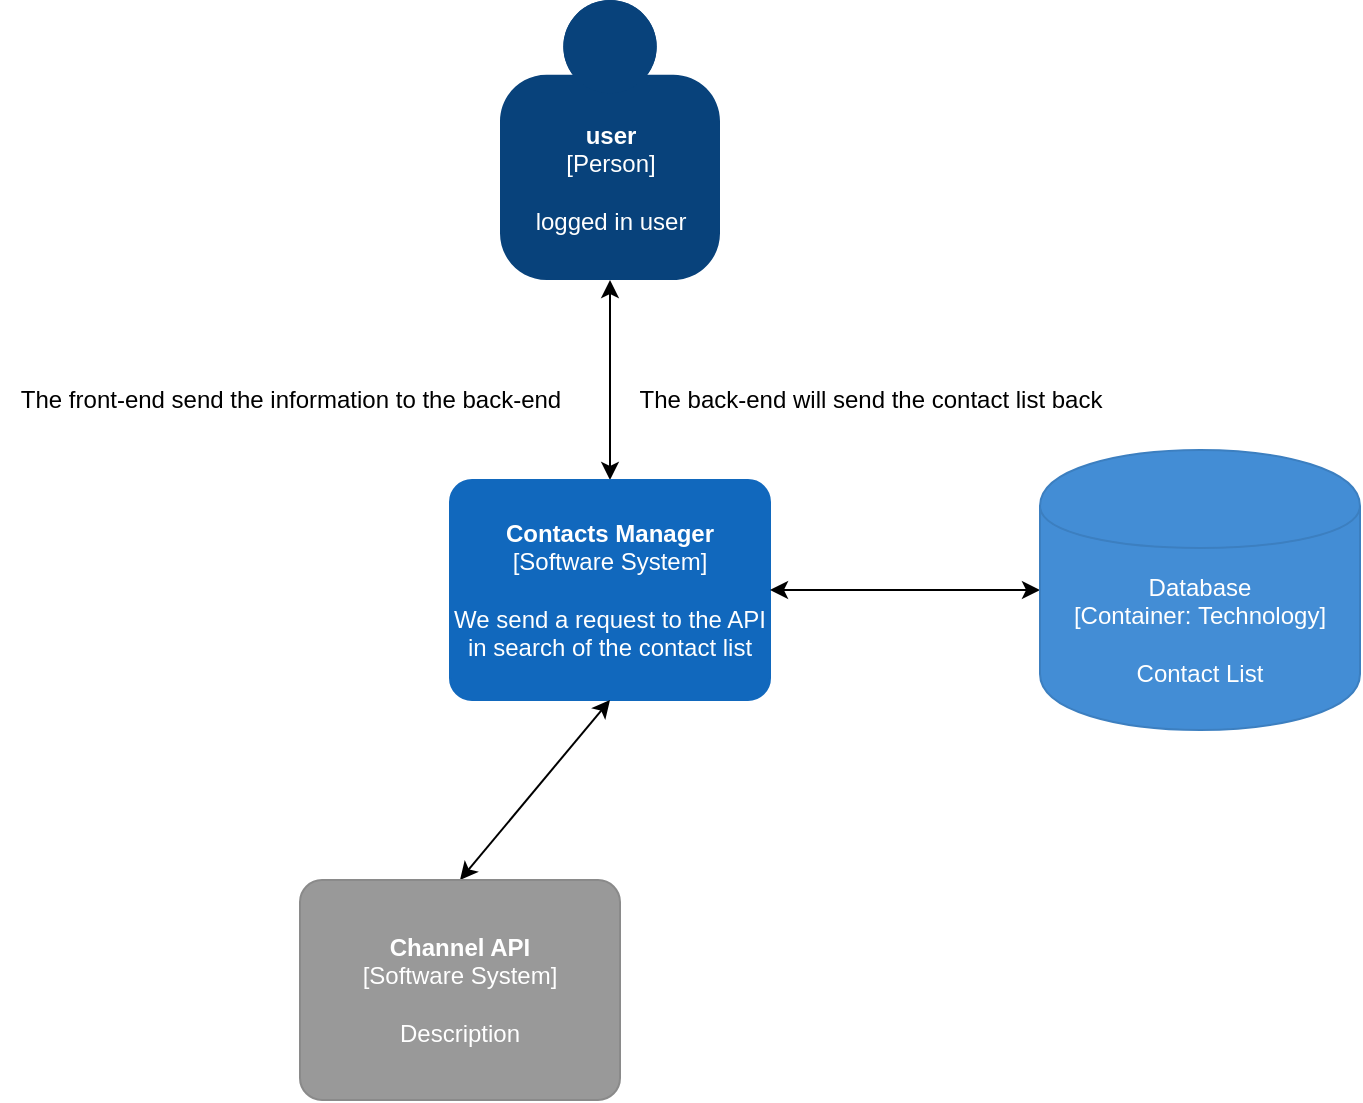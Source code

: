 <mxfile version="14.4.9" type="github" pages="3">
  <diagram id="BGwZbRaYp8CcoHQ7zAZs" name="Context-Diagram">
    <mxGraphModel dx="1038" dy="580" grid="1" gridSize="10" guides="1" tooltips="1" connect="1" arrows="1" fold="1" page="1" pageScale="1" pageWidth="827" pageHeight="1169" math="0" shadow="0">
      <root>
        <mxCell id="0" />
        <mxCell id="1" parent="0" />
        <mxCell id="8hMzgieqzL7e4zClR7Lj-1" value="" style="endArrow=classic;startArrow=classic;html=1;exitX=0.5;exitY=0;exitDx=0;exitDy=0;exitPerimeter=0;entryX=0.5;entryY=1;entryDx=0;entryDy=0;entryPerimeter=0;" parent="1" source="8hMzgieqzL7e4zClR7Lj-4" target="8hMzgieqzL7e4zClR7Lj-5" edge="1">
          <mxGeometry width="50" height="50" relative="1" as="geometry">
            <mxPoint x="395" y="280.0" as="sourcePoint" />
            <mxPoint x="395" y="200" as="targetPoint" />
          </mxGeometry>
        </mxCell>
        <mxCell id="8hMzgieqzL7e4zClR7Lj-2" value="The front-end send the information to the back-end" style="text;html=1;align=center;verticalAlign=middle;resizable=0;points=[];autosize=1;" parent="1" vertex="1">
          <mxGeometry x="90" y="230" width="290" height="20" as="geometry" />
        </mxCell>
        <mxCell id="8hMzgieqzL7e4zClR7Lj-3" value="The back-end will send the contact list back" style="text;html=1;align=center;verticalAlign=middle;resizable=0;points=[];autosize=1;" parent="1" vertex="1">
          <mxGeometry x="400" y="230" width="250" height="20" as="geometry" />
        </mxCell>
        <object placeholders="1" c4Name="Contacts Manager" c4Type="Software System" c4Description="We send a request to the API in search of the contact list" label="&lt;b&gt;%c4Name%&lt;/b&gt;&lt;div&gt;[%c4Type%]&lt;/div&gt;&lt;br&gt;&lt;div&gt;%c4Description%&lt;/div&gt;" id="8hMzgieqzL7e4zClR7Lj-4">
          <mxCell style="rounded=1;whiteSpace=wrap;html=1;labelBackgroundColor=none;fillColor=#1168BD;fontColor=#ffffff;align=center;arcSize=10;strokeColor=#1168BD;metaEdit=1;metaData={&quot;c4Type&quot;:{&quot;editable&quot;:false}};points=[[0.25,0,0],[0.5,0,0],[0.75,0,0],[1,0.25,0],[1,0.5,0],[1,0.75,0],[0.75,1,0],[0.5,1,0],[0.25,1,0],[0,0.75,0],[0,0.5,0],[0,0.25,0]];" parent="1" vertex="1">
            <mxGeometry x="315" y="280" width="160" height="110.0" as="geometry" />
          </mxCell>
        </object>
        <object placeholders="1" c4Name="user" c4Type="Person" c4Description="logged in user" label="&lt;b&gt;%c4Name%&lt;/b&gt;&lt;div&gt;[%c4Type%]&lt;/div&gt;&lt;br&gt;&lt;div&gt;%c4Description%&lt;/div&gt;" id="8hMzgieqzL7e4zClR7Lj-5">
          <mxCell style="html=1;dashed=0;whitespace=wrap;fillColor=#08427b;strokeColor=none;fontColor=#ffffff;shape=mxgraph.c4.person;align=center;metaEdit=1;points=[[0.5,0,0],[1,0.5,0],[1,0.75,0],[0.75,1,0],[0.5,1,0],[0.25,1,0],[0,0.75,0],[0,0.5,0]];metaData={&quot;c4Type&quot;:{&quot;editable&quot;:false}};" parent="1" vertex="1">
            <mxGeometry x="340" y="40" width="110.0" height="140" as="geometry" />
          </mxCell>
        </object>
        <mxCell id="8hMzgieqzL7e4zClR7Lj-6" value="" style="endArrow=classic;startArrow=classic;html=1;exitX=1;exitY=0.5;exitDx=0;exitDy=0;exitPerimeter=0;entryX=0;entryY=0.5;entryDx=0;entryDy=0;entryPerimeter=0;" parent="1" source="8hMzgieqzL7e4zClR7Lj-4" target="8hMzgieqzL7e4zClR7Lj-7" edge="1">
          <mxGeometry width="50" height="50" relative="1" as="geometry">
            <mxPoint x="430" y="400" as="sourcePoint" />
            <mxPoint x="630" y="335" as="targetPoint" />
          </mxGeometry>
        </mxCell>
        <object placeholders="1" c4Type="Database" c4Technology="Technology" c4Description="Contact List" label="%c4Type%&lt;div&gt;[Container:&amp;nbsp;%c4Technology%]&lt;/div&gt;&lt;br&gt;&lt;div&gt;%c4Description%&lt;/div&gt;" id="8hMzgieqzL7e4zClR7Lj-7">
          <mxCell style="shape=cylinder;whiteSpace=wrap;html=1;boundedLbl=1;rounded=0;labelBackgroundColor=none;fillColor=#438DD5;fontSize=12;fontColor=#ffffff;align=center;strokeColor=#3C7FC0;metaEdit=1;points=[[0.5,0,0],[1,0.25,0],[1,0.5,0],[1,0.75,0],[0.5,1,0],[0,0.75,0],[0,0.5,0],[0,0.25,0]];metaData={&quot;c4Type&quot;:{&quot;editable&quot;:false}};" parent="1" vertex="1">
            <mxGeometry x="610" y="265" width="160" height="140" as="geometry" />
          </mxCell>
        </object>
        <mxCell id="8hMzgieqzL7e4zClR7Lj-9" value="" style="endArrow=classic;startArrow=classic;html=1;entryX=0.5;entryY=1;entryDx=0;entryDy=0;entryPerimeter=0;exitX=0.5;exitY=0;exitDx=0;exitDy=0;exitPerimeter=0;" parent="1" source="IWc_REDzgIL8ZIjlyVre-1" target="8hMzgieqzL7e4zClR7Lj-4" edge="1">
          <mxGeometry width="50" height="50" relative="1" as="geometry">
            <mxPoint x="400" y="460" as="sourcePoint" />
            <mxPoint x="450" y="410" as="targetPoint" />
          </mxGeometry>
        </mxCell>
        <object placeholders="1" c4Name="Channel API" c4Type="Software System" c4Description="Description" label="&lt;b&gt;%c4Name%&lt;/b&gt;&lt;div&gt;[%c4Type%]&lt;/div&gt;&lt;br&gt;&lt;div&gt;%c4Description%&lt;/div&gt;" id="IWc_REDzgIL8ZIjlyVre-1">
          <mxCell style="rounded=1;whiteSpace=wrap;html=1;labelBackgroundColor=none;fillColor=#999999;fontColor=#ffffff;align=center;arcSize=10;strokeColor=#8A8A8A;metaEdit=1;metaData={&quot;c4Type&quot;:{&quot;editable&quot;:false}};points=[[0.25,0,0],[0.5,0,0],[0.75,0,0],[1,0.25,0],[1,0.5,0],[1,0.75,0],[0.75,1,0],[0.5,1,0],[0.25,1,0],[0,0.75,0],[0,0.5,0],[0,0.25,0]];" vertex="1" parent="1">
            <mxGeometry x="240" y="480" width="160" height="110.0" as="geometry" />
          </mxCell>
        </object>
      </root>
    </mxGraphModel>
  </diagram>
  <diagram id="qyFDxf01pw8PAFPkZi5j" name="Container-Diagram">
    <mxGraphModel dx="1422" dy="794" grid="1" gridSize="10" guides="1" tooltips="1" connect="1" arrows="1" fold="1" page="1" pageScale="1" pageWidth="827" pageHeight="1169" math="0" shadow="0">
      <root>
        <mxCell id="cad0vDTCwgcv86uLsCEM-0" />
        <mxCell id="cad0vDTCwgcv86uLsCEM-1" parent="cad0vDTCwgcv86uLsCEM-0" />
        <object placeholders="1" c4Name="Contact Manager" c4Type="ExecutionEnvironment" c4Application="applicationAndVersion" label="&lt;div style=&quot;text-align: left&quot;&gt;%c4Name%&lt;/div&gt;&lt;div style=&quot;text-align: left&quot;&gt;[%c4Application%]&lt;/div&gt;" id="Kjb24ZjgUJuCQIdmA_DS-0">
          <mxCell style="rounded=1;whiteSpace=wrap;html=1;labelBackgroundColor=none;fillColor=#ffffff;fontColor=#000000;align=left;arcSize=5;strokeColor=#000000;verticalAlign=bottom;metaEdit=1;metaData={&quot;c4Type&quot;:{&quot;editable&quot;:false}};points=[[0.25,0,0],[0.5,0,0],[0.75,0,0],[1,0.25,0],[1,0.5,0],[1,0.75,0],[0.75,1,0],[0.5,1,0],[0.25,1,0],[0,0.75,0],[0,0.5,0],[0,0.25,0]];" vertex="1" parent="cad0vDTCwgcv86uLsCEM-1">
            <mxGeometry x="160" y="260" width="330" height="190" as="geometry" />
          </mxCell>
        </object>
        <object placeholders="1" c4Name="user" c4Type="Person" c4Description="logged in user" label="&lt;b&gt;%c4Name%&lt;/b&gt;&lt;div&gt;[%c4Type%]&lt;/div&gt;&lt;br&gt;&lt;div&gt;%c4Description%&lt;/div&gt;" id="Kjb24ZjgUJuCQIdmA_DS-1">
          <mxCell style="html=1;dashed=0;whitespace=wrap;fillColor=#08427b;strokeColor=none;fontColor=#ffffff;shape=mxgraph.c4.person;align=center;metaEdit=1;points=[[0.5,0,0],[1,0.5,0],[1,0.75,0],[0.75,1,0],[0.5,1,0],[0.25,1,0],[0,0.75,0],[0,0.5,0]];metaData={&quot;c4Type&quot;:{&quot;editable&quot;:false}};" vertex="1" parent="cad0vDTCwgcv86uLsCEM-1">
            <mxGeometry x="340" y="60" width="110.0" height="140" as="geometry" />
          </mxCell>
        </object>
        <mxCell id="Kjb24ZjgUJuCQIdmA_DS-2" value="" style="endArrow=classic;startArrow=classic;html=1;entryX=0.5;entryY=1;entryDx=0;entryDy=0;entryPerimeter=0;" edge="1" parent="cad0vDTCwgcv86uLsCEM-1" target="Kjb24ZjgUJuCQIdmA_DS-1">
          <mxGeometry width="50" height="50" relative="1" as="geometry">
            <mxPoint x="395" y="260" as="sourcePoint" />
            <mxPoint x="439" y="210" as="targetPoint" />
          </mxGeometry>
        </mxCell>
        <object placeholders="1" c4Name="Contacts Loader" c4Type="Software System" c4Description="Loads every contact for a specific user" label="&lt;b&gt;%c4Name%&lt;/b&gt;&lt;div&gt;[%c4Type%]&lt;/div&gt;&lt;br&gt;&lt;div&gt;%c4Description%&lt;/div&gt;" id="Kjb24ZjgUJuCQIdmA_DS-3">
          <mxCell style="rounded=1;whiteSpace=wrap;html=1;labelBackgroundColor=none;fillColor=#1168BD;fontColor=#ffffff;align=center;arcSize=10;strokeColor=#1168BD;metaEdit=1;metaData={&quot;c4Type&quot;:{&quot;editable&quot;:false}};points=[[0.25,0,0],[0.5,0,0],[0.75,0,0],[1,0.25,0],[1,0.5,0],[1,0.75,0],[0.75,1,0],[0.5,1,0],[0.25,1,0],[0,0.75,0],[0,0.5,0],[0,0.25,0]];" vertex="1" parent="cad0vDTCwgcv86uLsCEM-1">
            <mxGeometry x="340" y="270" width="140" height="140" as="geometry" />
          </mxCell>
        </object>
        <object placeholders="1" c4Name="Contact Selector" c4Type="Software System" c4Description="Selects a contact from user contact list" label="&lt;b&gt;%c4Name%&lt;/b&gt;&lt;div&gt;[%c4Type%]&lt;/div&gt;&lt;br&gt;&lt;div&gt;%c4Description%&lt;/div&gt;" id="Kjb24ZjgUJuCQIdmA_DS-4">
          <mxCell style="rounded=1;whiteSpace=wrap;html=1;labelBackgroundColor=none;fillColor=#1168BD;fontColor=#ffffff;align=center;arcSize=10;strokeColor=#1168BD;metaEdit=1;metaData={&quot;c4Type&quot;:{&quot;editable&quot;:false}};points=[[0.25,0,0],[0.5,0,0],[0.75,0,0],[1,0.25,0],[1,0.5,0],[1,0.75,0],[0.75,1,0],[0.5,1,0],[0.25,1,0],[0,0.75,0],[0,0.5,0],[0,0.25,0]];" vertex="1" parent="cad0vDTCwgcv86uLsCEM-1">
            <mxGeometry x="170" y="270" width="150" height="140" as="geometry" />
          </mxCell>
        </object>
        <mxCell id="Kjb24ZjgUJuCQIdmA_DS-5" value="The front-end send the information to the back-end" style="text;html=1;align=center;verticalAlign=middle;resizable=0;points=[];autosize=1;" vertex="1" parent="cad0vDTCwgcv86uLsCEM-1">
          <mxGeometry x="100" y="220" width="290" height="20" as="geometry" />
        </mxCell>
        <mxCell id="Kjb24ZjgUJuCQIdmA_DS-6" value="The back-end will send the contact list back" style="text;html=1;align=center;verticalAlign=middle;resizable=0;points=[];autosize=1;" vertex="1" parent="cad0vDTCwgcv86uLsCEM-1">
          <mxGeometry x="410" y="220" width="250" height="20" as="geometry" />
        </mxCell>
        <mxCell id="Kjb24ZjgUJuCQIdmA_DS-7" value="" style="endArrow=classic;startArrow=classic;html=1;exitX=1;exitY=0.5;exitDx=0;exitDy=0;exitPerimeter=0;entryX=0;entryY=0.5;entryDx=0;entryDy=0;entryPerimeter=0;" edge="1" parent="cad0vDTCwgcv86uLsCEM-1" source="Kjb24ZjgUJuCQIdmA_DS-3" target="Kjb24ZjgUJuCQIdmA_DS-8">
          <mxGeometry width="50" height="50" relative="1" as="geometry">
            <mxPoint x="510" y="340.0" as="sourcePoint" />
            <mxPoint x="665" y="340" as="targetPoint" />
          </mxGeometry>
        </mxCell>
        <object placeholders="1" c4Type="Database" c4Technology="Technology" c4Description="Contact List" label="%c4Type%&lt;div&gt;[Container:&amp;nbsp;%c4Technology%]&lt;/div&gt;&lt;br&gt;&lt;div&gt;%c4Description%&lt;/div&gt;" id="Kjb24ZjgUJuCQIdmA_DS-8">
          <mxCell style="shape=cylinder;whiteSpace=wrap;html=1;boundedLbl=1;rounded=0;labelBackgroundColor=none;fillColor=#438DD5;fontSize=12;fontColor=#ffffff;align=center;strokeColor=#3C7FC0;metaEdit=1;points=[[0.5,0,0],[1,0.25,0],[1,0.5,0],[1,0.75,0],[0.5,1,0],[0,0.75,0],[0,0.5,0],[0,0.25,0]];metaData={&quot;c4Type&quot;:{&quot;editable&quot;:false}};" vertex="1" parent="cad0vDTCwgcv86uLsCEM-1">
            <mxGeometry x="650" y="270" width="160" height="140" as="geometry" />
          </mxCell>
        </object>
        <object placeholders="1" c4Name="3rd API" c4Type="Software System" c4Description="The API of existing messenger platforms" label="&lt;b&gt;%c4Name%&lt;/b&gt;&lt;div&gt;[%c4Type%]&lt;/div&gt;&lt;br&gt;&lt;div&gt;%c4Description%&lt;/div&gt;" id="Kjb24ZjgUJuCQIdmA_DS-9">
          <mxCell style="rounded=1;whiteSpace=wrap;html=1;labelBackgroundColor=none;fillColor=#1168BD;fontColor=#ffffff;align=center;arcSize=10;strokeColor=#1168BD;metaEdit=1;metaData={&quot;c4Type&quot;:{&quot;editable&quot;:false}};points=[[0.25,0,0],[0.5,0,0],[0.75,0,0],[1,0.25,0],[1,0.5,0],[1,0.75,0],[0.75,1,0],[0.5,1,0],[0.25,1,0],[0,0.75,0],[0,0.5,0],[0,0.25,0]];" vertex="1" parent="cad0vDTCwgcv86uLsCEM-1">
            <mxGeometry x="165" y="530" width="160" height="100" as="geometry" />
          </mxCell>
        </object>
        <mxCell id="Kjb24ZjgUJuCQIdmA_DS-10" value="" style="endArrow=classic;startArrow=classic;html=1;entryX=0.5;entryY=1;entryDx=0;entryDy=0;entryPerimeter=0;exitX=0.5;exitY=0;exitDx=0;exitDy=0;exitPerimeter=0;" edge="1" parent="cad0vDTCwgcv86uLsCEM-1" source="Kjb24ZjgUJuCQIdmA_DS-9" target="Kjb24ZjgUJuCQIdmA_DS-4">
          <mxGeometry width="50" height="50" relative="1" as="geometry">
            <mxPoint x="250" y="510" as="sourcePoint" />
            <mxPoint x="245" y="440" as="targetPoint" />
          </mxGeometry>
        </mxCell>
      </root>
    </mxGraphModel>
  </diagram>
  <diagram id="pZZpkw7HPGUcfBDN23sU" name="Component-Diagram">
    <mxGraphModel dx="1422" dy="794" grid="1" gridSize="10" guides="1" tooltips="1" connect="1" arrows="1" fold="1" page="1" pageScale="1" pageWidth="827" pageHeight="1169" math="0" shadow="0">
      <root>
        <mxCell id="Lu1Hwj6ybN4QLjdbewPl-0" />
        <mxCell id="Lu1Hwj6ybN4QLjdbewPl-1" parent="Lu1Hwj6ybN4QLjdbewPl-0" />
        <object placeholders="1" c4Name="Contact Manager" c4Type="ExecutionEnvironment" c4Application="applicationAndVersion" label="&lt;div style=&quot;text-align: left&quot;&gt;%c4Name%&lt;/div&gt;&lt;div style=&quot;text-align: left&quot;&gt;[%c4Application%]&lt;/div&gt;" id="p2XI1ZwVT1ZBp_K5k9AN-0">
          <mxCell style="rounded=1;whiteSpace=wrap;html=1;labelBackgroundColor=none;fillColor=#ffffff;fontColor=#000000;align=left;arcSize=5;strokeColor=#000000;verticalAlign=bottom;metaEdit=1;metaData={&quot;c4Type&quot;:{&quot;editable&quot;:false}};points=[[0.25,0,0],[0.5,0,0],[0.75,0,0],[1,0.25,0],[1,0.5,0],[1,0.75,0],[0.75,1,0],[0.5,1,0],[0.25,1,0],[0,0.75,0],[0,0.5,0],[0,0.25,0]];" vertex="1" parent="Lu1Hwj6ybN4QLjdbewPl-1">
            <mxGeometry x="160" y="260" width="650" height="400" as="geometry" />
          </mxCell>
        </object>
        <object placeholders="1" c4Name="user" c4Type="Person" c4Description="logged in user" label="&lt;b&gt;%c4Name%&lt;/b&gt;&lt;div&gt;[%c4Type%]&lt;/div&gt;&lt;br&gt;&lt;div&gt;%c4Description%&lt;/div&gt;" id="p2XI1ZwVT1ZBp_K5k9AN-1">
          <mxCell style="html=1;dashed=0;whitespace=wrap;fillColor=#08427b;strokeColor=none;fontColor=#ffffff;shape=mxgraph.c4.person;align=center;metaEdit=1;points=[[0.5,0,0],[1,0.5,0],[1,0.75,0],[0.75,1,0],[0.5,1,0],[0.25,1,0],[0,0.75,0],[0,0.5,0]];metaData={&quot;c4Type&quot;:{&quot;editable&quot;:false}};" vertex="1" parent="Lu1Hwj6ybN4QLjdbewPl-1">
            <mxGeometry x="340" y="60" width="110.0" height="140" as="geometry" />
          </mxCell>
        </object>
        <mxCell id="p2XI1ZwVT1ZBp_K5k9AN-2" value="" style="endArrow=classic;startArrow=classic;html=1;entryX=0.5;entryY=1;entryDx=0;entryDy=0;entryPerimeter=0;" edge="1" parent="Lu1Hwj6ybN4QLjdbewPl-1" target="p2XI1ZwVT1ZBp_K5k9AN-1">
          <mxGeometry width="50" height="50" relative="1" as="geometry">
            <mxPoint x="395" y="260" as="sourcePoint" />
            <mxPoint x="439" y="210" as="targetPoint" />
          </mxGeometry>
        </mxCell>
        <object placeholders="1" c4Name="Contacts Loader" c4Type="Software System" c4Description="Loads every contact for a specific user" label="&lt;b&gt;%c4Name%&lt;/b&gt;&lt;div&gt;[%c4Type%]&lt;/div&gt;&lt;br&gt;&lt;div&gt;%c4Description%&lt;/div&gt;" id="p2XI1ZwVT1ZBp_K5k9AN-3">
          <mxCell style="rounded=1;whiteSpace=wrap;html=1;labelBackgroundColor=none;fillColor=#1168BD;fontColor=#ffffff;align=center;arcSize=10;strokeColor=#1168BD;metaEdit=1;metaData={&quot;c4Type&quot;:{&quot;editable&quot;:false}};points=[[0.25,0,0],[0.5,0,0],[0.75,0,0],[1,0.25,0],[1,0.5,0],[1,0.75,0],[0.75,1,0],[0.5,1,0],[0.25,1,0],[0,0.75,0],[0,0.5,0],[0,0.25,0]];" vertex="1" parent="Lu1Hwj6ybN4QLjdbewPl-1">
            <mxGeometry x="630" y="270" width="140" height="140" as="geometry" />
          </mxCell>
        </object>
        <object placeholders="1" c4Name="Contact Selector" c4Type="Software System" c4Description="Selects a contact from user contact list" label="&lt;b&gt;%c4Name%&lt;/b&gt;&lt;div&gt;[%c4Type%]&lt;/div&gt;&lt;br&gt;&lt;div&gt;%c4Description%&lt;/div&gt;" id="p2XI1ZwVT1ZBp_K5k9AN-4">
          <mxCell style="rounded=1;whiteSpace=wrap;html=1;labelBackgroundColor=none;fillColor=#1168BD;fontColor=#ffffff;align=center;arcSize=10;strokeColor=#1168BD;metaEdit=1;metaData={&quot;c4Type&quot;:{&quot;editable&quot;:false}};points=[[0.25,0,0],[0.5,0,0],[0.75,0,0],[1,0.25,0],[1,0.5,0],[1,0.75,0],[0.75,1,0],[0.5,1,0],[0.25,1,0],[0,0.75,0],[0,0.5,0],[0,0.25,0]];" vertex="1" parent="Lu1Hwj6ybN4QLjdbewPl-1">
            <mxGeometry x="170" y="270" width="150" height="140" as="geometry" />
          </mxCell>
        </object>
        <mxCell id="p2XI1ZwVT1ZBp_K5k9AN-5" value="The front-end send the information to the back-end" style="text;html=1;align=center;verticalAlign=middle;resizable=0;points=[];autosize=1;" vertex="1" parent="Lu1Hwj6ybN4QLjdbewPl-1">
          <mxGeometry x="100" y="220" width="290" height="20" as="geometry" />
        </mxCell>
        <mxCell id="p2XI1ZwVT1ZBp_K5k9AN-6" value="The back-end will send the contact list back" style="text;html=1;align=center;verticalAlign=middle;resizable=0;points=[];autosize=1;" vertex="1" parent="Lu1Hwj6ybN4QLjdbewPl-1">
          <mxGeometry x="410" y="220" width="250" height="20" as="geometry" />
        </mxCell>
        <mxCell id="p2XI1ZwVT1ZBp_K5k9AN-7" value="" style="endArrow=classic;startArrow=classic;html=1;exitX=1;exitY=0.5;exitDx=0;exitDy=0;exitPerimeter=0;entryX=0;entryY=0.5;entryDx=0;entryDy=0;entryPerimeter=0;" edge="1" parent="Lu1Hwj6ybN4QLjdbewPl-1" source="p2XI1ZwVT1ZBp_K5k9AN-3" target="p2XI1ZwVT1ZBp_K5k9AN-8">
          <mxGeometry width="50" height="50" relative="1" as="geometry">
            <mxPoint x="510" y="340.0" as="sourcePoint" />
            <mxPoint x="665" y="340" as="targetPoint" />
          </mxGeometry>
        </mxCell>
        <object placeholders="1" c4Type="Database" c4Technology="Technology" c4Description="Contact List" label="%c4Type%&lt;div&gt;[Container:&amp;nbsp;%c4Technology%]&lt;/div&gt;&lt;br&gt;&lt;div&gt;%c4Description%&lt;/div&gt;" id="p2XI1ZwVT1ZBp_K5k9AN-8">
          <mxCell style="shape=cylinder;whiteSpace=wrap;html=1;boundedLbl=1;rounded=0;labelBackgroundColor=none;fillColor=#438DD5;fontSize=12;fontColor=#ffffff;align=center;strokeColor=#3C7FC0;metaEdit=1;points=[[0.5,0,0],[1,0.25,0],[1,0.5,0],[1,0.75,0],[0.5,1,0],[0,0.75,0],[0,0.5,0],[0,0.25,0]];metaData={&quot;c4Type&quot;:{&quot;editable&quot;:false}};" vertex="1" parent="Lu1Hwj6ybN4QLjdbewPl-1">
            <mxGeometry x="850" y="270" width="160" height="140" as="geometry" />
          </mxCell>
        </object>
        <object placeholders="1" c4Name="3rd API" c4Type="Software System" c4Description="The API of existing messenger platforms" label="&lt;b&gt;%c4Name%&lt;/b&gt;&lt;div&gt;[%c4Type%]&lt;/div&gt;&lt;br&gt;&lt;div&gt;%c4Description%&lt;/div&gt;" id="p2XI1ZwVT1ZBp_K5k9AN-9">
          <mxCell style="rounded=1;whiteSpace=wrap;html=1;labelBackgroundColor=none;fillColor=#1168BD;fontColor=#ffffff;align=center;arcSize=10;strokeColor=#1168BD;metaEdit=1;metaData={&quot;c4Type&quot;:{&quot;editable&quot;:false}};points=[[0.25,0,0],[0.5,0,0],[0.75,0,0],[1,0.25,0],[1,0.5,0],[1,0.75,0],[0.75,1,0],[0.5,1,0],[0.25,1,0],[0,0.75,0],[0,0.5,0],[0,0.25,0]];" vertex="1" parent="Lu1Hwj6ybN4QLjdbewPl-1">
            <mxGeometry x="165" y="530" width="160" height="100" as="geometry" />
          </mxCell>
        </object>
        <mxCell id="p2XI1ZwVT1ZBp_K5k9AN-10" value="" style="endArrow=classic;startArrow=classic;html=1;entryX=0.5;entryY=1;entryDx=0;entryDy=0;entryPerimeter=0;exitX=0.5;exitY=0;exitDx=0;exitDy=0;exitPerimeter=0;" edge="1" parent="Lu1Hwj6ybN4QLjdbewPl-1" source="p2XI1ZwVT1ZBp_K5k9AN-9" target="p2XI1ZwVT1ZBp_K5k9AN-4">
          <mxGeometry width="50" height="50" relative="1" as="geometry">
            <mxPoint x="250" y="510" as="sourcePoint" />
            <mxPoint x="245" y="440" as="targetPoint" />
          </mxGeometry>
        </mxCell>
      </root>
    </mxGraphModel>
  </diagram>
</mxfile>
